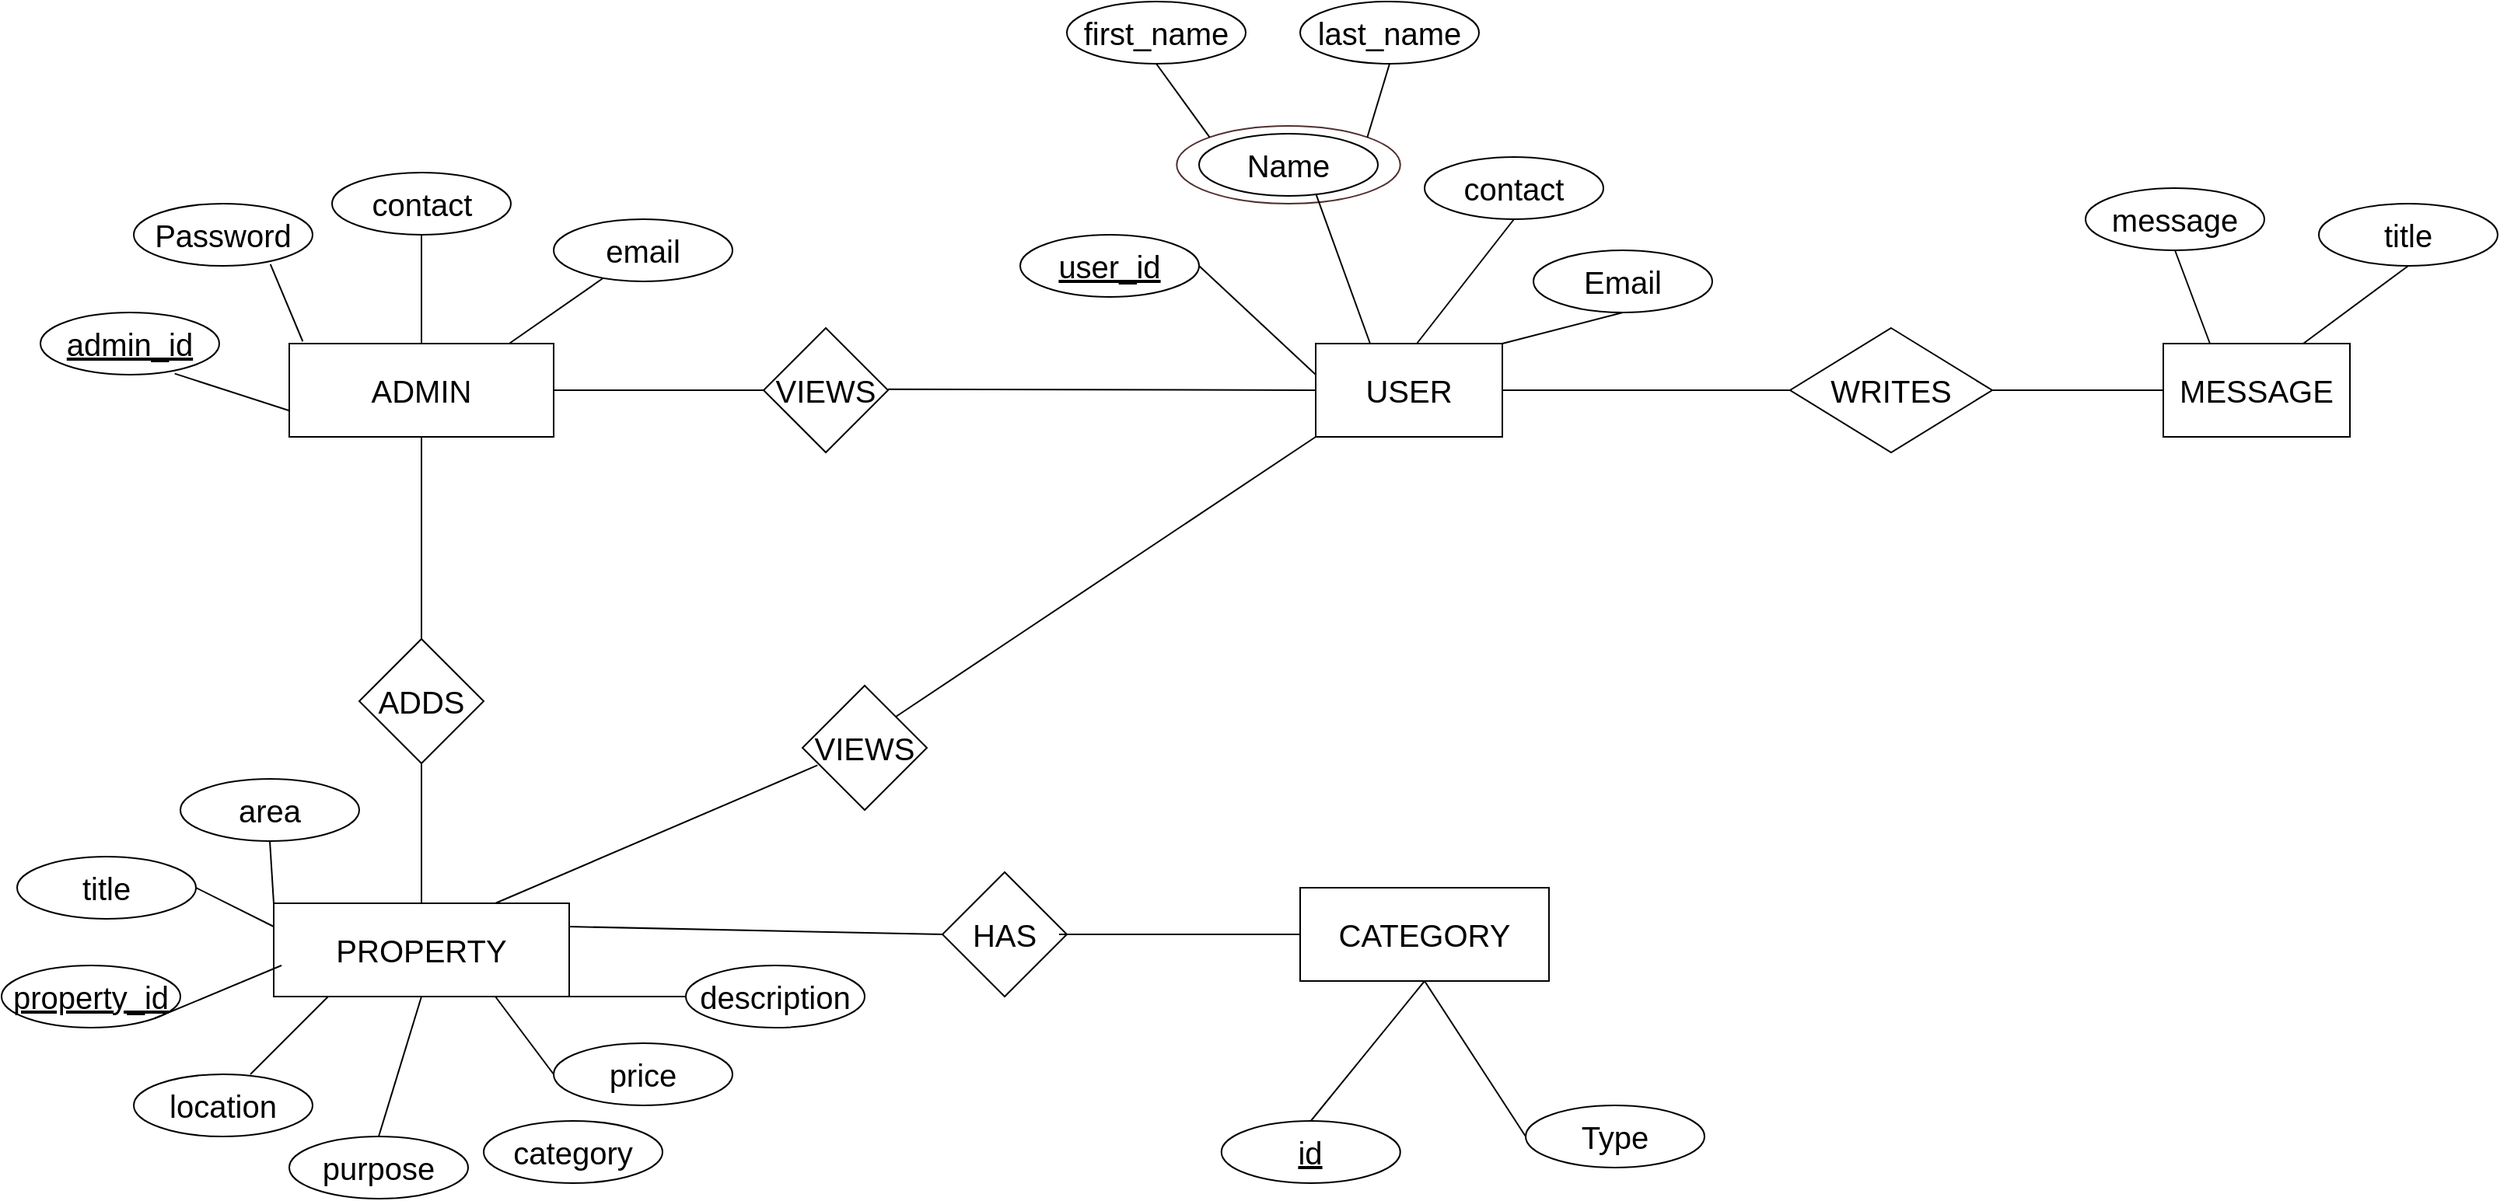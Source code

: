 <mxfile>
    <diagram id="uQYVmyNpYl6lIh5Ko1Br" name="Page-1">
        <mxGraphModel dx="3072" dy="854" grid="1" gridSize="10" guides="1" tooltips="1" connect="1" arrows="1" fold="1" page="1" pageScale="1" pageWidth="1100" pageHeight="850" math="0" shadow="0">
            <root>
                <mxCell id="0"/>
                <mxCell id="1" parent="0"/>
                <mxCell id="87" value="" style="ellipse;whiteSpace=wrap;html=1;fontSize=20;strokeColor=#522e2e;" parent="1" vertex="1">
                    <mxGeometry x="725.63" y="130" width="143.75" height="50" as="geometry"/>
                </mxCell>
                <mxCell id="2" value="USER&lt;br style=&quot;font-size: 20px;&quot;&gt;" style="whiteSpace=wrap;html=1;fontSize=20;" parent="1" vertex="1">
                    <mxGeometry x="815" y="270" width="120" height="60" as="geometry"/>
                </mxCell>
                <mxCell id="3" value="ADMIN" style="whiteSpace=wrap;html=1;fontSize=20;" parent="1" vertex="1">
                    <mxGeometry x="155" y="270" width="170" height="60" as="geometry"/>
                </mxCell>
                <mxCell id="5" value="VIEWS" style="rhombus;whiteSpace=wrap;html=1;fontSize=20;" parent="1" vertex="1">
                    <mxGeometry x="460" y="260" width="80" height="80" as="geometry"/>
                </mxCell>
                <mxCell id="12" value="ADDS" style="rhombus;whiteSpace=wrap;html=1;fontSize=20;" parent="1" vertex="1">
                    <mxGeometry x="200" y="460" width="80" height="80" as="geometry"/>
                </mxCell>
                <mxCell id="14" value="PROPERTY" style="whiteSpace=wrap;html=1;fontSize=20;" parent="1" vertex="1">
                    <mxGeometry x="145" y="630" width="190" height="60" as="geometry"/>
                </mxCell>
                <mxCell id="16" value="Password" style="ellipse;whiteSpace=wrap;html=1;fontSize=20;" parent="1" vertex="1">
                    <mxGeometry x="55" y="180" width="115" height="40" as="geometry"/>
                </mxCell>
                <mxCell id="18" value="contact" style="ellipse;whiteSpace=wrap;html=1;fontSize=20;" parent="1" vertex="1">
                    <mxGeometry x="182.5" y="160" width="115" height="40" as="geometry"/>
                </mxCell>
                <mxCell id="20" value="&lt;u&gt;user_id&lt;/u&gt;" style="ellipse;whiteSpace=wrap;html=1;fontSize=20;" parent="1" vertex="1">
                    <mxGeometry x="625" y="200" width="115" height="40" as="geometry"/>
                </mxCell>
                <mxCell id="21" value="Name" style="ellipse;whiteSpace=wrap;html=1;fontSize=20;" parent="1" vertex="1">
                    <mxGeometry x="740" y="135" width="115" height="40" as="geometry"/>
                </mxCell>
                <mxCell id="22" value="contact" style="ellipse;whiteSpace=wrap;html=1;fontSize=20;" parent="1" vertex="1">
                    <mxGeometry x="885" y="150" width="115" height="40" as="geometry"/>
                </mxCell>
                <mxCell id="23" value="Email" style="ellipse;whiteSpace=wrap;html=1;fontSize=20;" parent="1" vertex="1">
                    <mxGeometry x="955" y="210" width="115" height="40" as="geometry"/>
                </mxCell>
                <mxCell id="24" value="&lt;u&gt;admin_id&lt;/u&gt;" style="ellipse;whiteSpace=wrap;html=1;fontSize=20;" parent="1" vertex="1">
                    <mxGeometry x="-5" y="250" width="115" height="40" as="geometry"/>
                </mxCell>
                <mxCell id="34" value="&lt;u&gt;property_id&lt;/u&gt;" style="ellipse;whiteSpace=wrap;html=1;fontSize=20;" parent="1" vertex="1">
                    <mxGeometry x="-30" y="670" width="115" height="40" as="geometry"/>
                </mxCell>
                <mxCell id="35" value="location&lt;span style=&quot;color: rgba(0, 0, 0, 0); font-family: monospace; font-size: 0px; text-align: start;&quot;&gt;%3CmxGraphModel%3E%3Croot%3E%3CmxCell%20id%3D%220%22%2F%3E%3CmxCell%20id%3D%221%22%20parent%3D%220%22%2F%3E%3CmxCell%20id%3D%222%22%20value%3D%22seller_name%22%20style%3D%22ellipse%3BwhiteSpace%3Dwrap%3Bhtml%3D1%3BfontSize%3D20%3B%22%20vertex%3D%221%22%20parent%3D%221%22%3E%3CmxGeometry%20x%3D%22210%22%20y%3D%22760%22%20width%3D%22115%22%20height%3D%2240%22%20as%3D%22geometry%22%2F%3E%3C%2FmxCell%3E%3C%2Froot%3E%3C%2FmxGraphModel%3E&lt;/span&gt;" style="ellipse;whiteSpace=wrap;html=1;fontSize=20;" parent="1" vertex="1">
                    <mxGeometry x="55" y="740" width="115" height="40" as="geometry"/>
                </mxCell>
                <mxCell id="36" value="purpose" style="ellipse;whiteSpace=wrap;html=1;fontSize=20;" parent="1" vertex="1">
                    <mxGeometry x="155" y="780" width="115" height="40" as="geometry"/>
                </mxCell>
                <mxCell id="43" value="VIEWS" style="rhombus;whiteSpace=wrap;html=1;fontSize=20;" parent="1" vertex="1">
                    <mxGeometry x="485" y="490" width="80" height="80" as="geometry"/>
                </mxCell>
                <mxCell id="52" value="price" style="ellipse;whiteSpace=wrap;html=1;fontSize=20;" parent="1" vertex="1">
                    <mxGeometry x="325" y="720" width="115" height="40" as="geometry"/>
                </mxCell>
                <mxCell id="54" value="email" style="ellipse;whiteSpace=wrap;html=1;fontSize=20;" parent="1" vertex="1">
                    <mxGeometry x="325" y="190" width="115" height="40" as="geometry"/>
                </mxCell>
                <mxCell id="56" value="first_name" style="ellipse;whiteSpace=wrap;html=1;fontSize=20;" parent="1" vertex="1">
                    <mxGeometry x="655" y="50" width="115" height="40" as="geometry"/>
                </mxCell>
                <mxCell id="57" value="last_name" style="ellipse;whiteSpace=wrap;html=1;fontSize=20;" parent="1" vertex="1">
                    <mxGeometry x="805" y="50" width="115" height="40" as="geometry"/>
                </mxCell>
                <mxCell id="60" value="description" style="ellipse;whiteSpace=wrap;html=1;fontSize=20;" parent="1" vertex="1">
                    <mxGeometry x="410" y="670" width="115" height="40" as="geometry"/>
                </mxCell>
                <mxCell id="64" value="" style="endArrow=none;html=1;rounded=0;strokeColor=default;fontSize=20;entryX=0;entryY=0.5;entryDx=0;entryDy=0;exitX=1;exitY=0.5;exitDx=0;exitDy=0;" parent="1" source="3" target="5" edge="1">
                    <mxGeometry width="50" height="50" relative="1" as="geometry">
                        <mxPoint x="370" y="320" as="sourcePoint"/>
                        <mxPoint x="420" y="270" as="targetPoint"/>
                    </mxGeometry>
                </mxCell>
                <mxCell id="65" value="" style="endArrow=none;html=1;rounded=0;strokeColor=default;fontSize=20;entryX=0;entryY=0.5;entryDx=0;entryDy=0;exitX=1;exitY=0.5;exitDx=0;exitDy=0;" parent="1" target="2" edge="1">
                    <mxGeometry width="50" height="50" relative="1" as="geometry">
                        <mxPoint x="540" y="299.33" as="sourcePoint"/>
                        <mxPoint x="675" y="299.33" as="targetPoint"/>
                    </mxGeometry>
                </mxCell>
                <mxCell id="66" value="" style="endArrow=none;html=1;rounded=0;strokeColor=default;fontSize=20;entryX=0.5;entryY=0;entryDx=0;entryDy=0;exitX=0.5;exitY=1;exitDx=0;exitDy=0;" parent="1" source="3" target="12" edge="1">
                    <mxGeometry width="50" height="50" relative="1" as="geometry">
                        <mxPoint x="170" y="400.0" as="sourcePoint"/>
                        <mxPoint x="445" y="400.67" as="targetPoint"/>
                    </mxGeometry>
                </mxCell>
                <mxCell id="67" value="" style="endArrow=none;html=1;rounded=0;strokeColor=default;fontSize=20;exitX=0.5;exitY=1;exitDx=0;exitDy=0;entryX=0.5;entryY=0;entryDx=0;entryDy=0;" parent="1" source="12" target="14" edge="1">
                    <mxGeometry width="50" height="50" relative="1" as="geometry">
                        <mxPoint x="240" y="550" as="sourcePoint"/>
                        <mxPoint x="240" y="620" as="targetPoint"/>
                    </mxGeometry>
                </mxCell>
                <mxCell id="68" value="" style="endArrow=none;html=1;rounded=0;strokeColor=default;fontSize=20;entryX=0;entryY=1;entryDx=0;entryDy=0;exitX=1;exitY=0;exitDx=0;exitDy=0;" parent="1" source="43" target="2" edge="1">
                    <mxGeometry width="50" height="50" relative="1" as="geometry">
                        <mxPoint x="590" y="430.0" as="sourcePoint"/>
                        <mxPoint x="865" y="430.67" as="targetPoint"/>
                    </mxGeometry>
                </mxCell>
                <mxCell id="69" value="" style="endArrow=none;html=1;rounded=0;strokeColor=default;fontSize=20;entryX=0.121;entryY=0.64;entryDx=0;entryDy=0;exitX=0.75;exitY=0;exitDx=0;exitDy=0;entryPerimeter=0;" parent="1" source="14" target="43" edge="1">
                    <mxGeometry width="50" height="50" relative="1" as="geometry">
                        <mxPoint x="260" y="750" as="sourcePoint"/>
                        <mxPoint x="510" y="550.0" as="targetPoint"/>
                    </mxGeometry>
                </mxCell>
                <mxCell id="70" value="" style="endArrow=none;html=1;rounded=0;strokeColor=default;fontSize=20;entryX=0.5;entryY=1;entryDx=0;entryDy=0;exitX=0.5;exitY=0;exitDx=0;exitDy=0;" parent="1" source="3" target="18" edge="1">
                    <mxGeometry width="50" height="50" relative="1" as="geometry">
                        <mxPoint x="220" y="270" as="sourcePoint"/>
                        <mxPoint x="270" y="220" as="targetPoint"/>
                    </mxGeometry>
                </mxCell>
                <mxCell id="71" value="" style="endArrow=none;html=1;rounded=0;strokeColor=default;fontSize=20;exitX=0.5;exitY=0;exitDx=0;exitDy=0;" parent="1" target="54" edge="1">
                    <mxGeometry width="50" height="50" relative="1" as="geometry">
                        <mxPoint x="296.39" y="270" as="sourcePoint"/>
                        <mxPoint x="296.39" y="200" as="targetPoint"/>
                    </mxGeometry>
                </mxCell>
                <mxCell id="72" value="" style="endArrow=none;html=1;rounded=0;strokeColor=default;fontSize=20;entryX=0.764;entryY=0.974;entryDx=0;entryDy=0;entryPerimeter=0;exitX=0.051;exitY=-0.023;exitDx=0;exitDy=0;exitPerimeter=0;" parent="1" source="3" target="16" edge="1">
                    <mxGeometry width="50" height="50" relative="1" as="geometry">
                        <mxPoint x="160" y="260" as="sourcePoint"/>
                        <mxPoint x="230.561" y="229.997" as="targetPoint"/>
                    </mxGeometry>
                </mxCell>
                <mxCell id="73" value="" style="endArrow=none;html=1;rounded=0;strokeColor=default;fontSize=20;exitX=0.5;exitY=0;exitDx=0;exitDy=0;entryX=0.751;entryY=0.983;entryDx=0;entryDy=0;entryPerimeter=0;" parent="1" target="24" edge="1">
                    <mxGeometry width="50" height="50" relative="1" as="geometry">
                        <mxPoint x="155" y="313.12" as="sourcePoint"/>
                        <mxPoint x="127.86" y="260.0" as="targetPoint"/>
                    </mxGeometry>
                </mxCell>
                <mxCell id="75" value="" style="endArrow=none;html=1;rounded=0;strokeColor=default;fontSize=20;entryX=0.5;entryY=1;entryDx=0;entryDy=0;" parent="1" target="22" edge="1">
                    <mxGeometry width="50" height="50" relative="1" as="geometry">
                        <mxPoint x="880" y="270" as="sourcePoint"/>
                        <mxPoint x="920" y="200" as="targetPoint"/>
                    </mxGeometry>
                </mxCell>
                <mxCell id="76" value="" style="endArrow=none;html=1;rounded=0;strokeColor=default;fontSize=20;entryX=0.653;entryY=0.965;entryDx=0;entryDy=0;entryPerimeter=0;" parent="1" target="21" edge="1">
                    <mxGeometry width="50" height="50" relative="1" as="geometry">
                        <mxPoint x="850.0" y="270.0" as="sourcePoint"/>
                        <mxPoint x="896.285" y="191.72" as="targetPoint"/>
                    </mxGeometry>
                </mxCell>
                <mxCell id="77" value="" style="endArrow=none;html=1;rounded=0;strokeColor=default;fontSize=20;entryX=1;entryY=0.5;entryDx=0;entryDy=0;" parent="1" target="20" edge="1">
                    <mxGeometry width="50" height="50" relative="1" as="geometry">
                        <mxPoint x="815.0" y="290.0" as="sourcePoint"/>
                        <mxPoint x="765.095" y="208.6" as="targetPoint"/>
                    </mxGeometry>
                </mxCell>
                <mxCell id="78" value="" style="endArrow=none;html=1;rounded=0;strokeColor=default;fontSize=20;entryX=0.5;entryY=1;entryDx=0;entryDy=0;exitX=1;exitY=0;exitDx=0;exitDy=0;" parent="1" source="2" target="23" edge="1">
                    <mxGeometry width="50" height="50" relative="1" as="geometry">
                        <mxPoint x="1000.0" y="330.0" as="sourcePoint"/>
                        <mxPoint x="925.0" y="260.0" as="targetPoint"/>
                    </mxGeometry>
                </mxCell>
                <mxCell id="80" value="" style="endArrow=none;html=1;rounded=0;strokeColor=default;fontSize=20;" parent="1" edge="1">
                    <mxGeometry width="50" height="50" relative="1" as="geometry">
                        <mxPoint x="130" y="740" as="sourcePoint"/>
                        <mxPoint x="180" y="690" as="targetPoint"/>
                    </mxGeometry>
                </mxCell>
                <mxCell id="81" value="" style="endArrow=none;html=1;rounded=0;strokeColor=default;fontSize=20;exitX=1;exitY=1;exitDx=0;exitDy=0;" parent="1" source="34" edge="1">
                    <mxGeometry width="50" height="50" relative="1" as="geometry">
                        <mxPoint x="130" y="710" as="sourcePoint"/>
                        <mxPoint x="150" y="670" as="targetPoint"/>
                    </mxGeometry>
                </mxCell>
                <mxCell id="82" value="" style="endArrow=none;html=1;rounded=0;strokeColor=default;fontSize=20;entryX=0;entryY=0.5;entryDx=0;entryDy=0;exitX=1;exitY=1;exitDx=0;exitDy=0;" parent="1" source="14" target="60" edge="1">
                    <mxGeometry width="50" height="50" relative="1" as="geometry">
                        <mxPoint x="370" y="670" as="sourcePoint"/>
                        <mxPoint x="366.84" y="667.93" as="targetPoint"/>
                    </mxGeometry>
                </mxCell>
                <mxCell id="83" value="" style="endArrow=none;html=1;rounded=0;strokeColor=default;fontSize=20;exitX=0.5;exitY=1;exitDx=0;exitDy=0;entryX=0.5;entryY=0;entryDx=0;entryDy=0;" parent="1" source="14" target="36" edge="1">
                    <mxGeometry width="50" height="50" relative="1" as="geometry">
                        <mxPoint x="239.999" y="722.072" as="sourcePoint"/>
                        <mxPoint x="335" y="720" as="targetPoint"/>
                    </mxGeometry>
                </mxCell>
                <mxCell id="84" value="" style="endArrow=none;html=1;rounded=0;strokeColor=default;fontSize=20;exitX=0.75;exitY=1;exitDx=0;exitDy=0;entryX=0;entryY=0.5;entryDx=0;entryDy=0;" parent="1" source="14" target="52" edge="1">
                    <mxGeometry width="50" height="50" relative="1" as="geometry">
                        <mxPoint x="279.999" y="692.072" as="sourcePoint"/>
                        <mxPoint x="375" y="690" as="targetPoint"/>
                    </mxGeometry>
                </mxCell>
                <mxCell id="85" value="" style="endArrow=none;html=1;rounded=0;strokeColor=default;fontSize=20;entryX=0.5;entryY=1;entryDx=0;entryDy=0;exitX=1;exitY=0;exitDx=0;exitDy=0;" parent="1" source="87" target="57" edge="1">
                    <mxGeometry width="50" height="50" relative="1" as="geometry">
                        <mxPoint x="840" y="130" as="sourcePoint"/>
                        <mxPoint x="867.5" y="70" as="targetPoint"/>
                    </mxGeometry>
                </mxCell>
                <mxCell id="86" value="" style="endArrow=none;html=1;rounded=0;strokeColor=default;fontSize=20;entryX=0.5;entryY=1;entryDx=0;entryDy=0;exitX=0;exitY=0;exitDx=0;exitDy=0;" parent="1" source="87" target="56" edge="1">
                    <mxGeometry width="50" height="50" relative="1" as="geometry">
                        <mxPoint x="740.001" y="159.995" as="sourcePoint"/>
                        <mxPoint x="779.64" y="94.24" as="targetPoint"/>
                    </mxGeometry>
                </mxCell>
                <mxCell id="88" value="MESSAGE&lt;span style=&quot;color: rgba(0, 0, 0, 0); font-family: monospace; font-size: 0px; text-align: start;&quot;&gt;%3CmxGraphModel%3E%3Croot%3E%3CmxCell%20id%3D%220%22%2F%3E%3CmxCell%20id%3D%221%22%20parent%3D%220%22%2F%3E%3CmxCell%20id%3D%222%22%20value%3D%22USER%26lt%3Bbr%20style%3D%26quot%3Bfont-size%3A%2020px%3B%26quot%3B%26gt%3B%22%20style%3D%22whiteSpace%3Dwrap%3Bhtml%3D1%3BfontSize%3D20%3B%22%20vertex%3D%221%22%20parent%3D%221%22%3E%3CmxGeometry%20x%3D%22815%22%20y%3D%22270%22%20width%3D%22120%22%20height%3D%2260%22%20as%3D%22geometry%22%2F%3E%3C%2FmxCell%3E%3C%2Froot%3E%3C%2FmxGraphModel%3E&lt;/span&gt;" style="whiteSpace=wrap;html=1;fontSize=20;" parent="1" vertex="1">
                    <mxGeometry x="1360" y="270" width="120" height="60" as="geometry"/>
                </mxCell>
                <mxCell id="89" value="CATEGORY&lt;span style=&quot;color: rgba(0, 0, 0, 0); font-family: monospace; font-size: 0px; text-align: start;&quot;&gt;%3CmxGraphModel%3E%3Croot%3E%3CmxCell%20id%3D%220%22%2F%3E%3CmxCell%20id%3D%221%22%20parent%3D%220%22%2F%3E%3CmxCell%20id%3D%222%22%20value%3D%22USER%26lt%3Bbr%20style%3D%26quot%3Bfont-size%3A%2020px%3B%26quot%3B%26gt%3B%22%20style%3D%22whiteSpace%3Dwrap%3Bhtml%3D1%3BfontSize%3D20%3B%22%20vertex%3D%221%22%20parent%3D%221%22%3E%3CmxGeometry%20x%3D%22815%22%20y%3D%22270%22%20width%3D%22120%22%20height%3D%2260%22%20as%3D%22geometry%22%2F%3E%3C%2FmxCell%3E%3C%2Froot%3E%3C%2FmxGraphModel%3E&lt;/span&gt;" style="whiteSpace=wrap;html=1;fontSize=20;" parent="1" vertex="1">
                    <mxGeometry x="805" y="620" width="160" height="60" as="geometry"/>
                </mxCell>
                <mxCell id="91" value="title" style="ellipse;whiteSpace=wrap;html=1;fontSize=20;" parent="1" vertex="1">
                    <mxGeometry x="-20" y="600" width="115" height="40" as="geometry"/>
                </mxCell>
                <mxCell id="92" value="area" style="ellipse;whiteSpace=wrap;html=1;fontSize=20;" parent="1" vertex="1">
                    <mxGeometry x="85" y="550" width="115" height="40" as="geometry"/>
                </mxCell>
                <mxCell id="94" value="category" style="ellipse;whiteSpace=wrap;html=1;fontSize=20;" parent="1" vertex="1">
                    <mxGeometry x="280" y="770" width="115" height="40" as="geometry"/>
                </mxCell>
                <mxCell id="96" value="&lt;u&gt;id&lt;/u&gt;" style="ellipse;whiteSpace=wrap;html=1;fontSize=20;" parent="1" vertex="1">
                    <mxGeometry x="754.38" y="770" width="115" height="40" as="geometry"/>
                </mxCell>
                <mxCell id="97" value="Type" style="ellipse;whiteSpace=wrap;html=1;fontSize=20;" parent="1" vertex="1">
                    <mxGeometry x="950" y="760" width="115" height="40" as="geometry"/>
                </mxCell>
                <mxCell id="98" value="message" style="ellipse;whiteSpace=wrap;html=1;fontSize=20;" parent="1" vertex="1">
                    <mxGeometry x="1310" y="170" width="115" height="40" as="geometry"/>
                </mxCell>
                <mxCell id="99" value="title" style="ellipse;whiteSpace=wrap;html=1;fontSize=20;" parent="1" vertex="1">
                    <mxGeometry x="1460" y="180" width="115" height="40" as="geometry"/>
                </mxCell>
                <mxCell id="100" value="" style="endArrow=none;html=1;rounded=0;strokeColor=default;fontSize=20;exitX=0.5;exitY=1;exitDx=0;exitDy=0;entryX=0;entryY=0;entryDx=0;entryDy=0;" parent="1" source="92" target="14" edge="1">
                    <mxGeometry width="50" height="50" relative="1" as="geometry">
                        <mxPoint x="77.861" y="714.245" as="sourcePoint"/>
                        <mxPoint x="190" y="670" as="targetPoint"/>
                    </mxGeometry>
                </mxCell>
                <mxCell id="101" value="" style="endArrow=none;html=1;rounded=0;strokeColor=default;fontSize=20;exitX=1;exitY=0.5;exitDx=0;exitDy=0;entryX=0;entryY=0.25;entryDx=0;entryDy=0;" parent="1" source="91" target="14" edge="1">
                    <mxGeometry width="50" height="50" relative="1" as="geometry">
                        <mxPoint x="87.861" y="724.245" as="sourcePoint"/>
                        <mxPoint x="200" y="680" as="targetPoint"/>
                    </mxGeometry>
                </mxCell>
                <mxCell id="105" value="" style="endArrow=none;html=1;rounded=0;strokeColor=default;fontSize=20;entryX=0.5;entryY=1;entryDx=0;entryDy=0;exitX=0.5;exitY=0;exitDx=0;exitDy=0;" parent="1" source="96" target="89" edge="1">
                    <mxGeometry width="50" height="50" relative="1" as="geometry">
                        <mxPoint x="380" y="670" as="sourcePoint"/>
                        <mxPoint x="504.68" y="551.2" as="targetPoint"/>
                    </mxGeometry>
                </mxCell>
                <mxCell id="106" value="" style="endArrow=none;html=1;rounded=0;strokeColor=default;fontSize=20;entryX=0.5;entryY=1;entryDx=0;entryDy=0;exitX=0;exitY=0.5;exitDx=0;exitDy=0;" parent="1" source="97" target="89" edge="1">
                    <mxGeometry width="50" height="50" relative="1" as="geometry">
                        <mxPoint x="872.5" y="790" as="sourcePoint"/>
                        <mxPoint x="890" y="700" as="targetPoint"/>
                    </mxGeometry>
                </mxCell>
                <mxCell id="107" value="HAS" style="rhombus;whiteSpace=wrap;html=1;fontSize=20;" parent="1" vertex="1">
                    <mxGeometry x="575" y="610" width="80" height="80" as="geometry"/>
                </mxCell>
                <mxCell id="108" value="" style="endArrow=none;html=1;rounded=0;strokeColor=default;fontSize=20;entryX=0;entryY=0.5;entryDx=0;entryDy=0;exitX=1;exitY=0.25;exitDx=0;exitDy=0;" parent="1" source="14" target="107" edge="1">
                    <mxGeometry width="50" height="50" relative="1" as="geometry">
                        <mxPoint x="335" y="640" as="sourcePoint"/>
                        <mxPoint x="504.68" y="551.2" as="targetPoint"/>
                    </mxGeometry>
                </mxCell>
                <mxCell id="109" value="" style="endArrow=none;html=1;rounded=0;strokeColor=default;fontSize=20;entryX=0;entryY=0.5;entryDx=0;entryDy=0;" parent="1" target="89" edge="1">
                    <mxGeometry width="50" height="50" relative="1" as="geometry">
                        <mxPoint x="650" y="650" as="sourcePoint"/>
                        <mxPoint x="767.5" y="652.5" as="targetPoint"/>
                    </mxGeometry>
                </mxCell>
                <mxCell id="115" value="WRITES" style="rhombus;whiteSpace=wrap;html=1;fontSize=20;" parent="1" vertex="1">
                    <mxGeometry x="1120" y="260" width="130" height="80" as="geometry"/>
                </mxCell>
                <mxCell id="116" value="" style="endArrow=none;html=1;rounded=0;strokeColor=default;fontSize=20;entryX=0;entryY=0.5;entryDx=0;entryDy=0;" parent="1" source="115" target="88" edge="1">
                    <mxGeometry width="50" height="50" relative="1" as="geometry">
                        <mxPoint x="1140" y="298.75" as="sourcePoint"/>
                        <mxPoint x="1415" y="299.42" as="targetPoint"/>
                    </mxGeometry>
                </mxCell>
                <mxCell id="117" value="" style="endArrow=none;html=1;rounded=0;strokeColor=default;fontSize=20;entryX=0;entryY=0.5;entryDx=0;entryDy=0;exitX=1;exitY=0.5;exitDx=0;exitDy=0;" parent="1" source="2" target="115" edge="1">
                    <mxGeometry width="50" height="50" relative="1" as="geometry">
                        <mxPoint x="1260" y="310" as="sourcePoint"/>
                        <mxPoint x="1470" y="310" as="targetPoint"/>
                    </mxGeometry>
                </mxCell>
                <mxCell id="118" value="" style="endArrow=none;html=1;rounded=0;strokeColor=default;fontSize=20;entryX=0.25;entryY=0;entryDx=0;entryDy=0;exitX=0.5;exitY=1;exitDx=0;exitDy=0;" parent="1" source="98" target="88" edge="1">
                    <mxGeometry width="50" height="50" relative="1" as="geometry">
                        <mxPoint x="945" y="280" as="sourcePoint"/>
                        <mxPoint x="1022.5" y="260" as="targetPoint"/>
                    </mxGeometry>
                </mxCell>
                <mxCell id="119" value="" style="endArrow=none;html=1;rounded=0;strokeColor=default;fontSize=20;entryX=0.75;entryY=0;entryDx=0;entryDy=0;exitX=0.5;exitY=1;exitDx=0;exitDy=0;" parent="1" source="99" target="88" edge="1">
                    <mxGeometry width="50" height="50" relative="1" as="geometry">
                        <mxPoint x="1377.5" y="220" as="sourcePoint"/>
                        <mxPoint x="1400" y="280" as="targetPoint"/>
                    </mxGeometry>
                </mxCell>
            </root>
        </mxGraphModel>
    </diagram>
</mxfile>